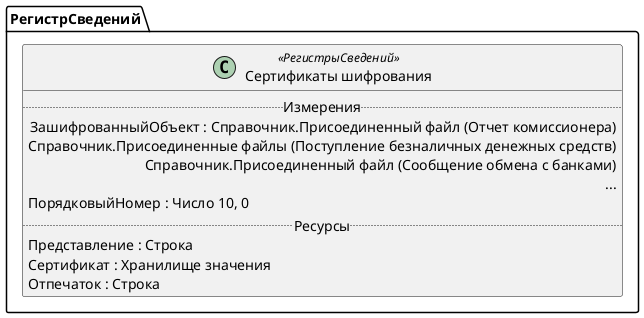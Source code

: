 ﻿@startuml СертификатыШифрования
'!include templates.wsd
'..\include templates.wsd
class РегистрСведений.СертификатыШифрования as "Сертификаты шифрования" <<РегистрыСведений>>
{
..Измерения..
ЗашифрованныйОбъект : Справочник.Присоединенный файл (Отчет комиссионера)\rСправочник.Присоединенные файлы (Поступление безналичных денежных средств)\rСправочник.Присоединенный файл (Сообщение обмена с банками)\r...
ПорядковыйНомер : Число 10, 0
..Ресурсы..
Представление : Строка
Сертификат : Хранилище значения
Отпечаток : Строка
}
@enduml
